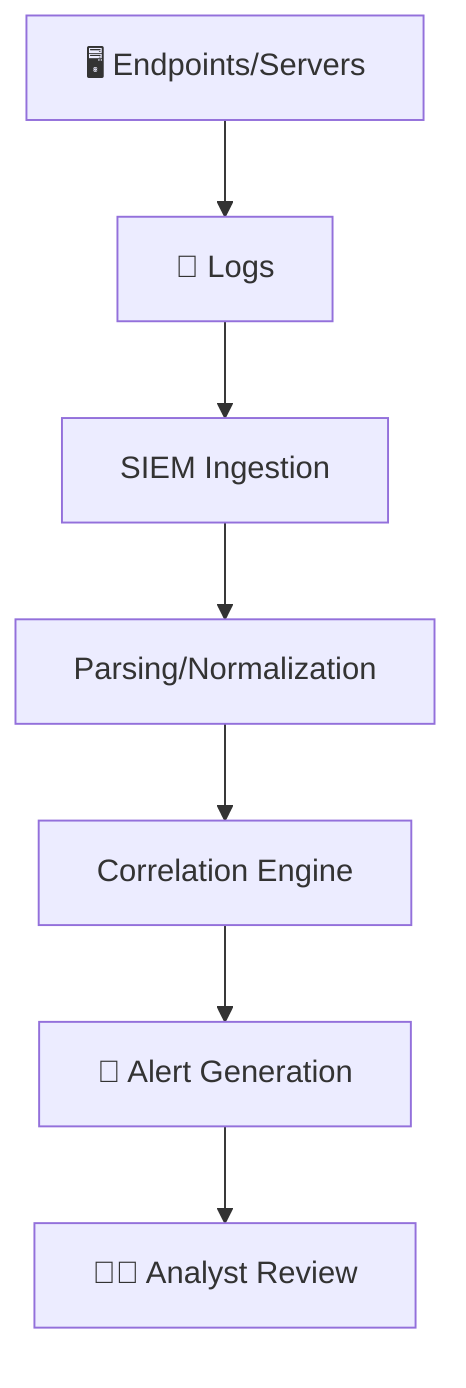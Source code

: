 graph TD
  A[🖥 Endpoints/Servers] --> B[🔄 Logs]
  B --> C[SIEM Ingestion]
  C --> D[Parsing/Normalization]
  D --> E[Correlation Engine]
  E --> F[📢 Alert Generation]
  F --> G[🧑‍💻 Analyst Review]
